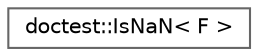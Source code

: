 digraph "Gráfico de Hierarquia de Classes"
{
 // LATEX_PDF_SIZE
  bgcolor="transparent";
  edge [fontname=Helvetica,fontsize=10,labelfontname=Helvetica,labelfontsize=10];
  node [fontname=Helvetica,fontsize=10,shape=box,height=0.2,width=0.4];
  rankdir="LR";
  Node0 [id="Node000000",label="doctest::IsNaN\< F \>",height=0.2,width=0.4,color="grey40", fillcolor="white", style="filled",URL="$structdoctest_1_1IsNaN.html",tooltip=" "];
}
